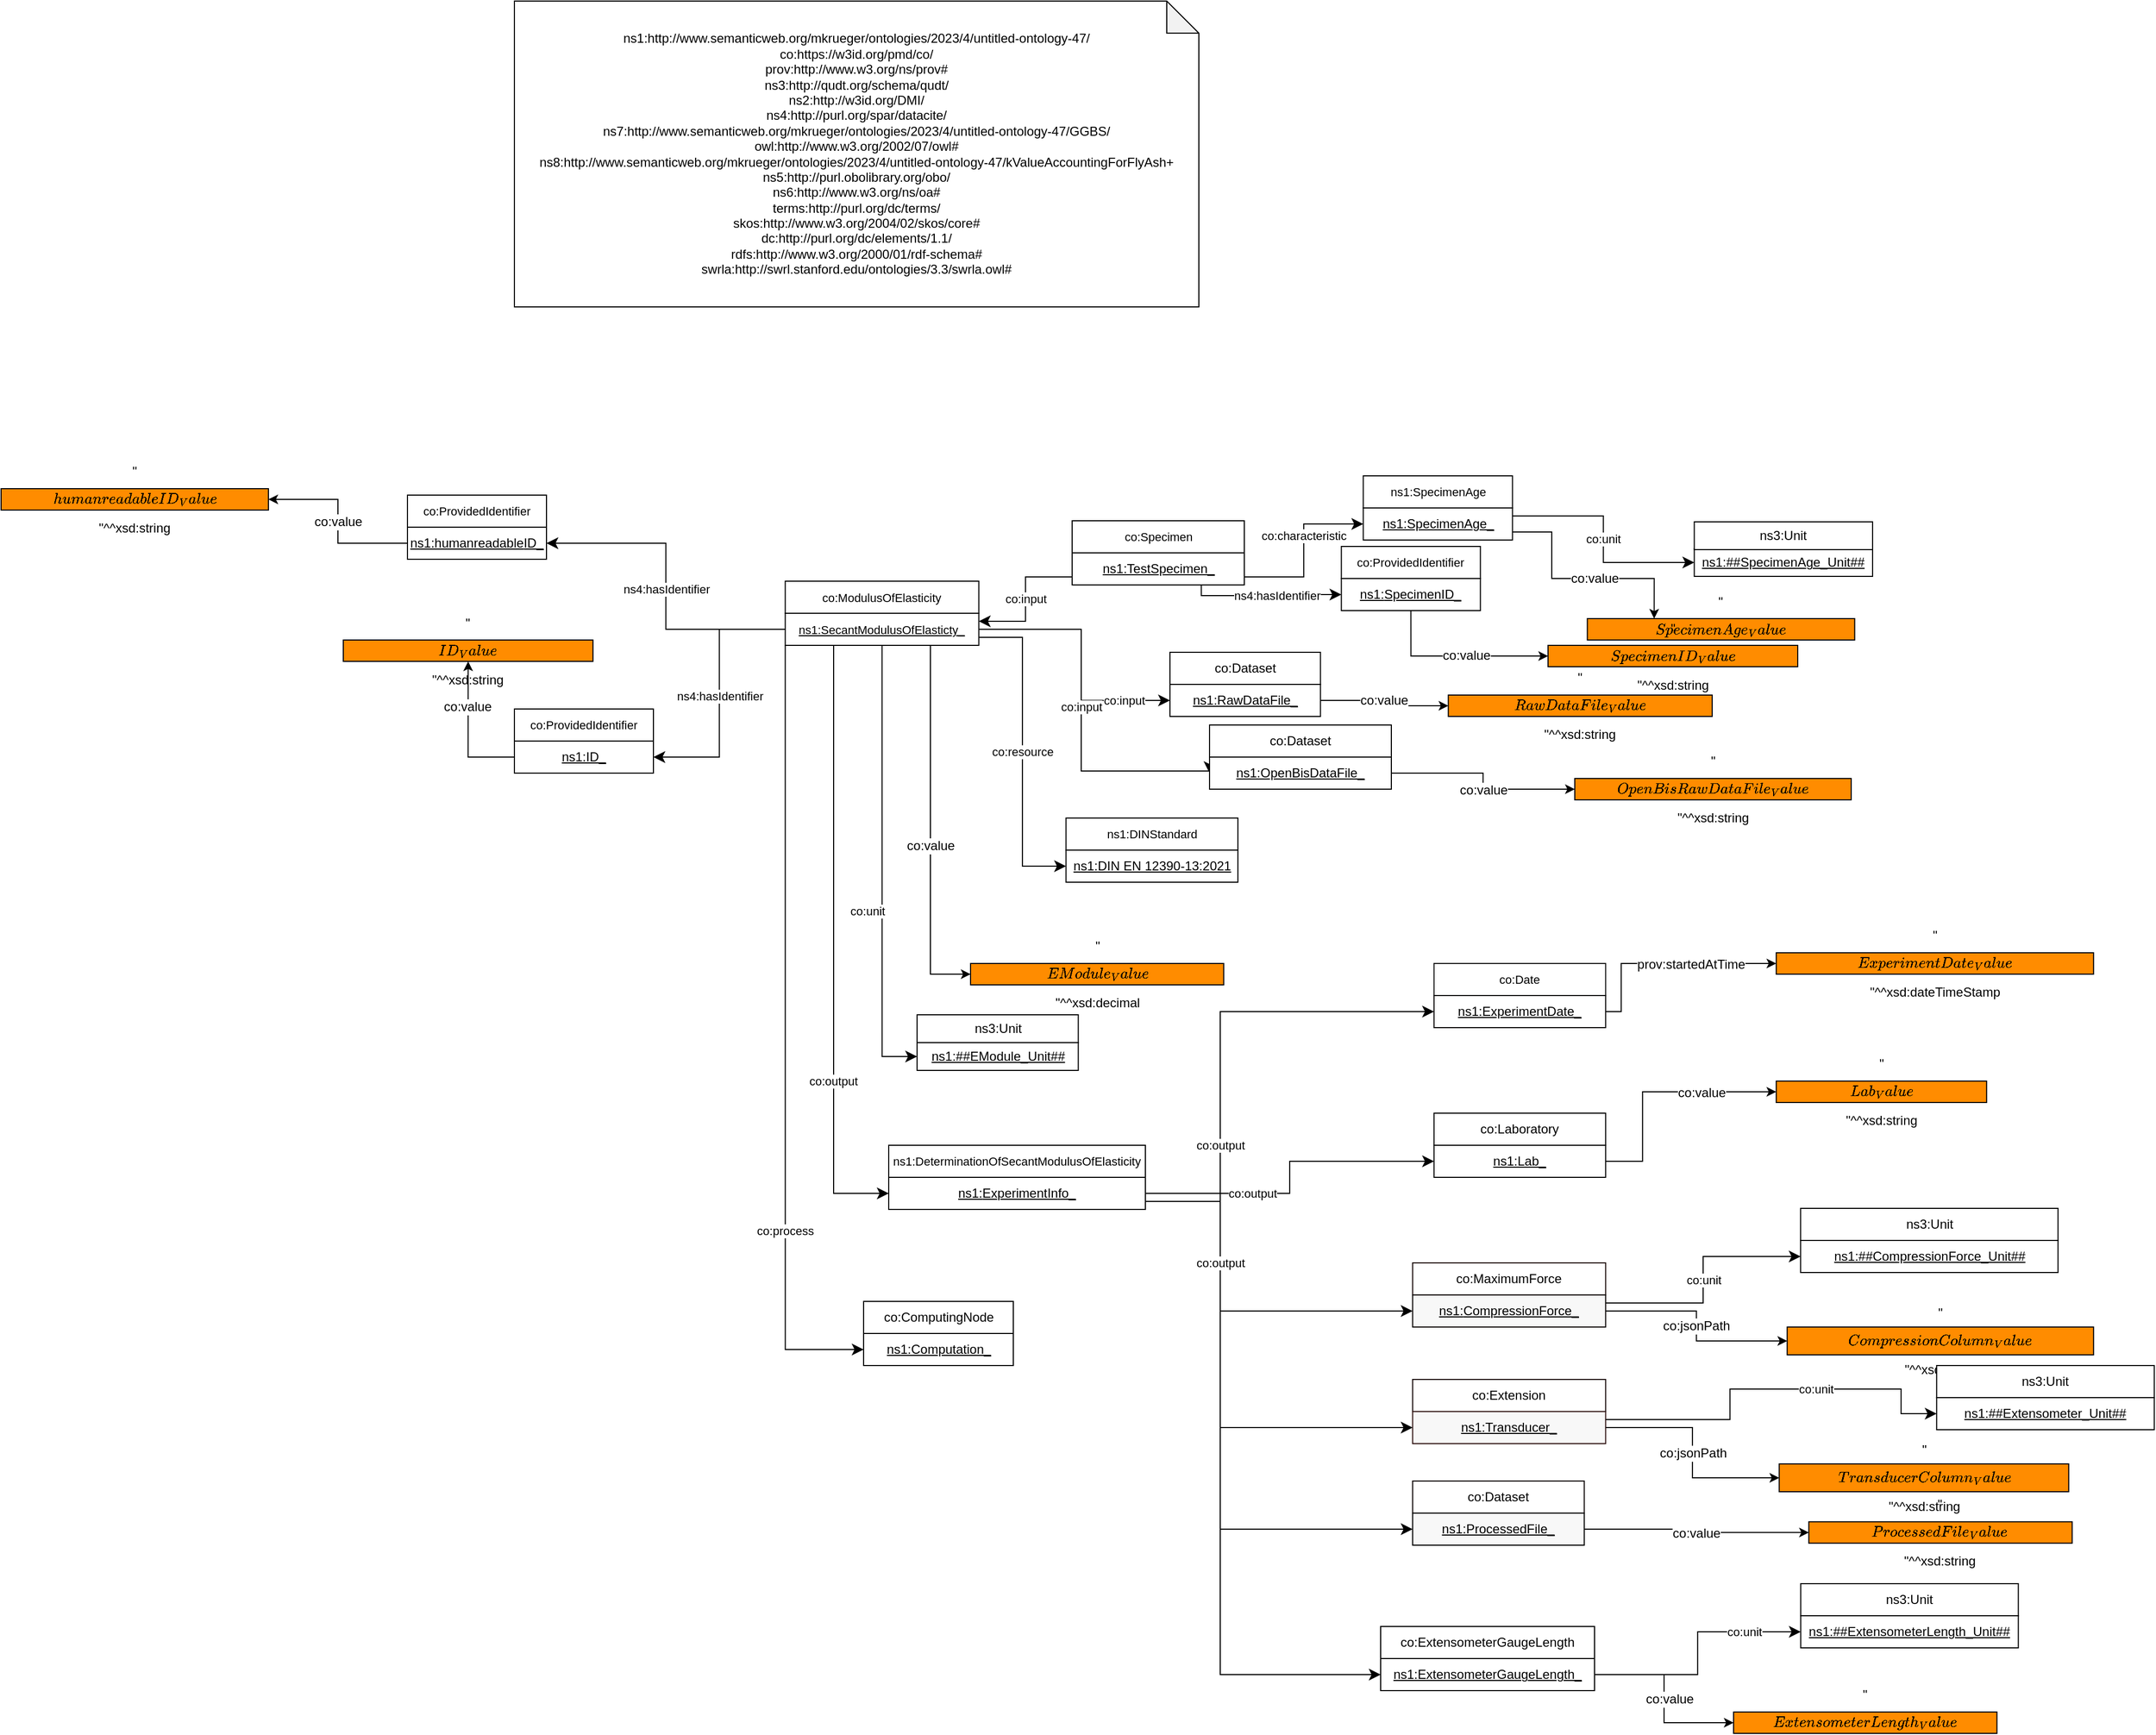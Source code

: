 <mxfile version="15.8.2" type="device"><diagram id="UXIPkQefFEDrWGH3IdC5" name="MiWoEx_neu"><mxGraphModel dx="4035" dy="2999" grid="1" gridSize="10" guides="1" tooltips="1" connect="1" arrows="1" fold="1" page="0" pageScale="1" pageWidth="827" pageHeight="1169" math="0" shadow="0"><root><mxCell id="97505-SNcamct329gDO7-0"/><mxCell id="97505-SNcamct329gDO7-1" parent="97505-SNcamct329gDO7-0"/><object label="co:ModulusOfElasticity" Type="Class" IRI="https://w3id.org/pmd/co/ModulusOfElasticity" id="4S3OoNcXCZUGaDcpZlmq-156"><mxCell style="rounded=0;whiteSpace=wrap;html=1;snapToPoint=1;points=[[0.1,0],[0.2,0],[0.3,0],[0.4,0],[0.5,0],[0.6,0],[0.7,0],[0.8,0],[0.9,0],[0,0.1],[0,0.3],[0,0.5],[0,0.7],[0,0.9],[0.1,1],[0.2,1],[0.3,1],[0.4,1],[0.5,1],[0.6,1],[0.7,1],[0.8,1],[0.9,1],[1,0.1],[1,0.3],[1,0.5],[1,0.7],[1,0.9]];fontSize=11;fillColor=#FFFFFF;" parent="97505-SNcamct329gDO7-1" vertex="1"><mxGeometry x="-1666.74" y="-1387.5" width="181" height="30" as="geometry"/></mxCell></object><object label="&lt;u&gt;ns1:SecantModulusOfElasticty_&lt;/u&gt;" Type="Individual" IRI="Null" id="4S3OoNcXCZUGaDcpZlmq-157"><mxCell style="rounded=0;whiteSpace=wrap;html=1;snapToPoint=1;fontSize=11;fillColor=#FFFFFF;" parent="97505-SNcamct329gDO7-1" vertex="1"><mxGeometry x="-1666.74" y="-1357.5" width="181" height="30" as="geometry"/></mxCell></object><object label="co:value" Type="DatatypeProperty" IRI="https://w3id.org/pmd/co/value" id="4S3OoNcXCZUGaDcpZlmq-159"><mxCell style="edgeStyle=orthogonalEdgeStyle;rounded=0;orthogonalLoop=1;jettySize=auto;html=1;exitX=0.75;exitY=1;exitDx=0;exitDy=0;fontSize=12;entryX=0;entryY=0.5;entryDx=0;entryDy=0;fillColor=#FFFFFF;" parent="97505-SNcamct329gDO7-1" source="4S3OoNcXCZUGaDcpZlmq-157" target="4S3OoNcXCZUGaDcpZlmq-160" edge="1"><mxGeometry as="geometry"><mxPoint x="-1643.74" y="-1401.5" as="sourcePoint"/><mxPoint x="-1386.74" y="-1277" as="targetPoint"/><mxPoint x="-19" y="34" as="offset"/></mxGeometry></mxCell></object><object label="&quot;$$EModule_Value$$&quot;^^xsd:decimal" Type="DataValue" IRI_DT="http://www.w3.org/2001/XMLSchema#decimal" id="4S3OoNcXCZUGaDcpZlmq-160"><mxCell style="rounded=0;whiteSpace=wrap;html=1;snapToPoint=1;shadow=0;glass=0;sketch=0;strokeColor=default;fontSize=12;fillColor=#FF8C00;" parent="97505-SNcamct329gDO7-1" vertex="1"><mxGeometry x="-1493.48" y="-1030" width="236.74" height="20" as="geometry"/></mxCell></object><object label="ns3:Unit" Type="Class" IRI="http://qudt.org/schema/qudt/Unit" id="dzM1LntGsSAcp5HvhDIG-0"><mxCell style="rounded=0;whiteSpace=wrap;html=1;fillColor=#FFFFFF;" parent="97505-SNcamct329gDO7-1" vertex="1"><mxGeometry x="-1543.48" y="-982" width="150.74" height="26" as="geometry"/></mxCell></object><object label="&lt;u&gt;ns1:##EModule_Unit##&lt;/u&gt;" Type="Individual" id="dzM1LntGsSAcp5HvhDIG-1"><mxCell style="rounded=0;whiteSpace=wrap;html=1;fillColor=#FFFFFF;" parent="97505-SNcamct329gDO7-1" vertex="1"><mxGeometry x="-1543.48" y="-956" width="150.74" height="26" as="geometry"/></mxCell></object><object label="co:unit" Type="ObjectProperty" IRI="https://w3id.org/pmd/co/unit" id="dzM1LntGsSAcp5HvhDIG-2"><mxCell style="endArrow=classic;html=1;exitX=0.5;exitY=1;exitDx=0;exitDy=0;endSize=8;arcSize=0;edgeStyle=orthogonalEdgeStyle;entryX=0;entryY=0.5;entryDx=0;entryDy=0;fillColor=#FFFFFF;" parent="97505-SNcamct329gDO7-1" source="4S3OoNcXCZUGaDcpZlmq-157" target="dzM1LntGsSAcp5HvhDIG-1" edge="1"><mxGeometry x="-2156.74" y="-578" width="90" height="26" as="geometry"><mxPoint x="-1286.74" y="-1381.76" as="sourcePoint"/><mxPoint x="-1386.74" y="-1220" as="targetPoint"/><mxPoint x="-30" y="56" as="offset"/></mxGeometry></mxCell></object><object label="co:Specimen" Type="Class" IRI="https://w3id.org/pmd/co/Specimen" id="x3j8CUo5KJD_qU_yZJNR-10"><mxCell style="rounded=0;whiteSpace=wrap;html=1;snapToPoint=1;points=[[0.1,0],[0.2,0],[0.3,0],[0.4,0],[0.5,0],[0.6,0],[0.7,0],[0.8,0],[0.9,0],[0,0.1],[0,0.3],[0,0.5],[0,0.7],[0,0.9],[0.1,1],[0.2,1],[0.3,1],[0.4,1],[0.5,1],[0.6,1],[0.7,1],[0.8,1],[0.9,1],[1,0.1],[1,0.3],[1,0.5],[1,0.7],[1,0.9]];fontSize=11;fillColor=#FFFFFF;" parent="97505-SNcamct329gDO7-1" vertex="1"><mxGeometry x="-1398.48" y="-1444" width="161" height="30" as="geometry"/></mxCell></object><object label="&lt;u&gt;&lt;font style=&quot;font-size: 12px&quot;&gt;ns1:TestSpecimen_&lt;/font&gt;&lt;/u&gt;" Type="Individual" IRI="Null" id="x3j8CUo5KJD_qU_yZJNR-11"><mxCell style="rounded=0;whiteSpace=wrap;html=1;snapToPoint=1;fontSize=11;" parent="97505-SNcamct329gDO7-1" vertex="1"><mxGeometry x="-1398.48" y="-1414" width="161" height="30" as="geometry"/></mxCell></object><object label="co:input" Type="ObjectProperty" IRI="https://w3id.org/pmd/co/input" id="x3j8CUo5KJD_qU_yZJNR-16"><mxCell style="endArrow=classic;html=1;endSize=8;arcSize=0;edgeStyle=orthogonalEdgeStyle;exitX=0;exitY=0.75;exitDx=0;exitDy=0;entryX=1;entryY=0.25;entryDx=0;entryDy=0;fillColor=#FFFFFF;" parent="97505-SNcamct329gDO7-1" source="x3j8CUo5KJD_qU_yZJNR-11" target="4S3OoNcXCZUGaDcpZlmq-157" edge="1"><mxGeometry x="-2156.74" y="-578" width="90" height="26" as="geometry"><mxPoint x="-1376.74" y="-1662.5" as="sourcePoint"/><mxPoint x="-1514.24" y="-1770" as="targetPoint"/></mxGeometry></mxCell></object><object label="co:input" Type="ObjectProperty" IRI="https://w3id.org/pmd/co/input" id="vrB592Z6oyx5TgJau1o1-14"><mxCell style="endArrow=classic;html=1;exitX=1;exitY=0.5;exitDx=0;exitDy=0;endSize=8;arcSize=0;edgeStyle=orthogonalEdgeStyle;entryX=0;entryY=0.5;entryDx=0;entryDy=0;fillColor=#FFFFFF;" parent="97505-SNcamct329gDO7-1" source="4S3OoNcXCZUGaDcpZlmq-157" target="XyUmp4HFHpR-SFsd-4tf-1" edge="1"><mxGeometry width="90" height="26" as="geometry"><mxPoint x="-1226.74" y="-1548" as="sourcePoint"/><mxPoint x="-1306.74" y="-1423" as="targetPoint"/><mxPoint x="46" y="33" as="offset"/><Array as="points"><mxPoint x="-1390" y="-1342"/><mxPoint x="-1390" y="-1276"/></Array></mxGeometry></mxCell></object><object label="ns1:DINStandard" Type="Class" IRI="http://www.semanticweb.org/mkrueger/ontologies/2023/4/untitled-ontology-47/DINStandard" id="X-x265AaEcsCabsh68sK-6"><mxCell style="rounded=0;whiteSpace=wrap;html=1;snapToPoint=1;points=[[0.1,0],[0.2,0],[0.3,0],[0.4,0],[0.5,0],[0.6,0],[0.7,0],[0.8,0],[0.9,0],[0,0.1],[0,0.3],[0,0.5],[0,0.7],[0,0.9],[0.1,1],[0.2,1],[0.3,1],[0.4,1],[0.5,1],[0.6,1],[0.7,1],[0.8,1],[0.9,1],[1,0.1],[1,0.3],[1,0.5],[1,0.7],[1,0.9]];fontSize=11;fillColor=#FFFFFF;" parent="97505-SNcamct329gDO7-1" vertex="1"><mxGeometry x="-1404.22" y="-1166" width="160.74" height="30" as="geometry"/></mxCell></object><object label="&lt;u style=&quot;font-size: 12px&quot;&gt;ns1:&lt;/u&gt;&lt;u&gt;&lt;font style=&quot;font-size: 12px&quot;&gt;DIN EN 12390-13:2021&lt;/font&gt;&lt;/u&gt;" Type="Individual" IRI="Null" id="X-x265AaEcsCabsh68sK-7"><mxCell style="rounded=0;whiteSpace=wrap;html=1;snapToPoint=1;fontSize=11;" parent="97505-SNcamct329gDO7-1" vertex="1"><mxGeometry x="-1404.22" y="-1136" width="160.74" height="30" as="geometry"/></mxCell></object><object label="co:characteristic" Type="ObjectProperty" IRI="https://w3id.org/pmd/co/characteristic" id="g4Tvwo3vD4Dua6rrecGH-8"><mxCell style="endArrow=classic;html=1;endSize=8;arcSize=0;edgeStyle=orthogonalEdgeStyle;exitX=1;exitY=0.75;exitDx=0;exitDy=0;entryX=0;entryY=0.5;entryDx=0;entryDy=0;strokeColor=#000000;fillColor=#FFFFFF;" parent="97505-SNcamct329gDO7-1" source="x3j8CUo5KJD_qU_yZJNR-11" target="DgxsGwHGDNo53M0R5Qbq-1" edge="1"><mxGeometry width="90" height="26" as="geometry"><mxPoint x="-1196.74" y="-1565" as="sourcePoint"/><mxPoint x="-1116.74" y="-1510.0" as="targetPoint"/><mxPoint y="-14" as="offset"/></mxGeometry></mxCell></object><object label="co:resource" Type="ObjectProperty" IRI="https://w3id.org/pmd/co/resource" id="g4Tvwo3vD4Dua6rrecGH-9"><mxCell style="endArrow=classic;html=1;exitX=1;exitY=0.75;exitDx=0;exitDy=0;endSize=8;arcSize=0;edgeStyle=orthogonalEdgeStyle;entryX=0;entryY=0.5;entryDx=0;entryDy=0;fillColor=#FFFFFF;" parent="97505-SNcamct329gDO7-1" source="4S3OoNcXCZUGaDcpZlmq-157" target="X-x265AaEcsCabsh68sK-7" edge="1"><mxGeometry x="-2156.74" y="-578" width="90" height="26" as="geometry"><mxPoint x="-1436.74" y="-1454" as="sourcePoint"/><mxPoint x="-1356.74" y="-1345" as="targetPoint"/></mxGeometry></mxCell></object><object label="ns1:SpecimenAge" Type="Class" IRI="http://www.semanticweb.org/mkrueger/ontologies/2023/4/untitled-ontology-47/SpecimenAge" id="DgxsGwHGDNo53M0R5Qbq-0"><mxCell style="rounded=0;whiteSpace=wrap;html=1;snapToPoint=1;points=[[0.1,0],[0.2,0],[0.3,0],[0.4,0],[0.5,0],[0.6,0],[0.7,0],[0.8,0],[0.9,0],[0,0.1],[0,0.3],[0,0.5],[0,0.7],[0,0.9],[0.1,1],[0.2,1],[0.3,1],[0.4,1],[0.5,1],[0.6,1],[0.7,1],[0.8,1],[0.9,1],[1,0.1],[1,0.3],[1,0.5],[1,0.7],[1,0.9]];fontSize=11;fillColor=#FFFFFF;" parent="97505-SNcamct329gDO7-1" vertex="1"><mxGeometry x="-1126.27" y="-1486" width="139.53" height="30" as="geometry"/></mxCell></object><object label="&lt;span style=&quot;font-size: 12px&quot;&gt;&lt;u&gt;ns1:SpecimenAge_&lt;/u&gt;&lt;/span&gt;" Type="Individual" IRI="Null" id="DgxsGwHGDNo53M0R5Qbq-1"><mxCell style="rounded=0;whiteSpace=wrap;html=1;snapToPoint=1;fontSize=11;" parent="97505-SNcamct329gDO7-1" vertex="1"><mxGeometry x="-1126.27" y="-1456" width="139.53" height="30" as="geometry"/></mxCell></object><object label="&quot;$$SpecimenAge_Value$$&quot;^^xsd:decimal" Type="DataValue" IRI_DT="http://www.w3.org/2001/XMLSchema#decimal" id="DgxsGwHGDNo53M0R5Qbq-2"><mxCell style="rounded=0;whiteSpace=wrap;html=1;snapToPoint=1;shadow=0;glass=0;sketch=0;strokeColor=default;fontSize=12;fillColor=#FF8C00;" parent="97505-SNcamct329gDO7-1" vertex="1"><mxGeometry x="-916.74" y="-1352.5" width="250" height="20" as="geometry"/></mxCell></object><object label="co:value" Type="DatatypeProperty" IRI="https://w3id.org/pmd/co/value" id="DgxsGwHGDNo53M0R5Qbq-3"><mxCell style="edgeStyle=orthogonalEdgeStyle;rounded=0;orthogonalLoop=1;jettySize=auto;html=1;exitX=1;exitY=0.75;exitDx=0;exitDy=0;fontSize=12;entryX=0.25;entryY=0;entryDx=0;entryDy=0;fillColor=#FFFFFF;" parent="97505-SNcamct329gDO7-1" source="DgxsGwHGDNo53M0R5Qbq-1" target="DgxsGwHGDNo53M0R5Qbq-2" edge="1"><mxGeometry as="geometry"><mxPoint x="-1706.27" y="-1125" as="sourcePoint"/><mxPoint x="-2774.25" y="1527.24" as="targetPoint"/><Array as="points"><mxPoint x="-950" y="-1433"/><mxPoint x="-950" y="-1390"/><mxPoint x="-854" y="-1390"/></Array><mxPoint x="10" y="3" as="offset"/></mxGeometry></mxCell></object><object label="&lt;u&gt;ns1:##SpecimenAge_Unit##&lt;/u&gt;" Type="Individual" id="DgxsGwHGDNo53M0R5Qbq-4"><mxCell style="rounded=0;whiteSpace=wrap;html=1;fillColor=#FFFFFF;" parent="97505-SNcamct329gDO7-1" vertex="1"><mxGeometry x="-816.74" y="-1418" width="166.74" height="26" as="geometry"/></mxCell></object><object label="ns3:Unit" Type="Class" IRI="http://qudt.org/schema/qudt/Unit" id="DgxsGwHGDNo53M0R5Qbq-5"><mxCell style="rounded=0;whiteSpace=wrap;html=1;fillColor=#FFFFFF;" parent="97505-SNcamct329gDO7-1" vertex="1"><mxGeometry x="-816.74" y="-1443" width="166.74" height="26" as="geometry"/></mxCell></object><object label="co:unit" Type="ObjectProperty" IRI="https://w3id.org/pmd/co/unit" id="DgxsGwHGDNo53M0R5Qbq-6"><mxCell style="endArrow=classic;html=1;endSize=8;arcSize=0;edgeStyle=orthogonalEdgeStyle;entryX=0;entryY=0.5;entryDx=0;entryDy=0;exitX=1;exitY=0.25;exitDx=0;exitDy=0;fillColor=#FFFFFF;" parent="97505-SNcamct329gDO7-1" source="DgxsGwHGDNo53M0R5Qbq-1" target="DgxsGwHGDNo53M0R5Qbq-4" edge="1"><mxGeometry x="-2156.74" y="-578" width="90" height="26" as="geometry"><mxPoint x="-1676.27" y="-1038.5" as="sourcePoint"/><mxPoint x="-1566.27" y="-1058" as="targetPoint"/></mxGeometry></mxCell></object><object label="co:Dataset" Type="Class" IRI="https://w3id.org/pmd/co/Dataset" id="XyUmp4HFHpR-SFsd-4tf-0"><mxCell style="rounded=0;whiteSpace=wrap;html=1;snapToPoint=1;points=[[0.1,0],[0.2,0],[0.3,0],[0.4,0],[0.5,0],[0.6,0],[0.7,0],[0.8,0],[0.9,0],[0,0.1],[0,0.3],[0,0.5],[0,0.7],[0,0.9],[0.1,1],[0.2,1],[0.3,1],[0.4,1],[0.5,1],[0.6,1],[0.7,1],[0.8,1],[0.9,1],[1,0.1],[1,0.3],[1,0.5],[1,0.7],[1,0.9]];fillColor=#FFFFFF;" parent="97505-SNcamct329gDO7-1" vertex="1"><mxGeometry x="-1307.01" y="-1321" width="140.74" height="30" as="geometry"/></mxCell></object><object label="&lt;u&gt;ns1:RawDataFile_&lt;/u&gt;" Type="Individual" IRI="Null" id="XyUmp4HFHpR-SFsd-4tf-1"><mxCell style="rounded=0;whiteSpace=wrap;html=1;snapToPoint=1;" parent="97505-SNcamct329gDO7-1" vertex="1"><mxGeometry x="-1307.01" y="-1291" width="140.74" height="30" as="geometry"/></mxCell></object><object label="co:output" Type="ObjectProperty" IRI="https://w3id.org/pmd/co/output" id="XyUmp4HFHpR-SFsd-4tf-5"><mxCell style="endArrow=classic;html=1;exitX=0.25;exitY=1;exitDx=0;exitDy=0;endSize=8;arcSize=0;edgeStyle=orthogonalEdgeStyle;entryX=0;entryY=0.5;entryDx=0;entryDy=0;fillColor=#FFFFFF;" parent="97505-SNcamct329gDO7-1" source="4S3OoNcXCZUGaDcpZlmq-157" target="HQw4geavo5Zy8eXRPRxA-51" edge="1"><mxGeometry width="90" height="26" as="geometry"><mxPoint x="-1466.74" y="-1444" as="sourcePoint"/><mxPoint x="-1396.74" y="-1138" as="targetPoint"/><mxPoint x="-26" y="151" as="offset"/></mxGeometry></mxCell></object><object label="co:output" Type="ObjectProperty" IRI="https://w3id.org/pmd/co/output" id="HQw4geavo5Zy8eXRPRxA-0"><mxCell style="endArrow=classic;html=1;endSize=8;arcSize=0;edgeStyle=orthogonalEdgeStyle;entryX=0;entryY=0.5;entryDx=0;entryDy=0;exitX=1;exitY=0.5;exitDx=0;exitDy=0;fillColor=#FFFFFF;" parent="97505-SNcamct329gDO7-1" source="HQw4geavo5Zy8eXRPRxA-51" target="HQw4geavo5Zy8eXRPRxA-8" edge="1"><mxGeometry width="90" height="26" as="geometry"><mxPoint x="-1268.48" y="-787" as="sourcePoint"/><mxPoint x="-1188.48" y="-1047" as="targetPoint"/><mxPoint x="-65" y="40" as="offset"/><Array as="points"><mxPoint x="-1260" y="-815"/><mxPoint x="-1260" y="-985"/></Array></mxGeometry></mxCell></object><object label="co:output" Type="ObjectProperty" IRI="https://w3id.org/pmd/co/output" id="HQw4geavo5Zy8eXRPRxA-2"><mxCell style="endArrow=classic;html=1;endSize=8;arcSize=0;edgeStyle=orthogonalEdgeStyle;exitX=1;exitY=0.5;exitDx=0;exitDy=0;entryX=0;entryY=0.5;entryDx=0;entryDy=0;fillColor=#FFFFFF;" parent="97505-SNcamct329gDO7-1" source="HQw4geavo5Zy8eXRPRxA-51" target="HQw4geavo5Zy8eXRPRxA-19" edge="1"><mxGeometry width="90" height="26" as="geometry"><mxPoint x="-1268.48" y="-787" as="sourcePoint"/><mxPoint x="-1188.48" y="-907" as="targetPoint"/><mxPoint x="-35" y="15" as="offset"/></mxGeometry></mxCell></object><object label="co:output" Type="ObjectProperty" IRI="https://w3id.org/pmd/co/output" id="HQw4geavo5Zy8eXRPRxA-4"><mxCell style="endArrow=classic;html=1;endSize=8;arcSize=0;edgeStyle=orthogonalEdgeStyle;exitX=1;exitY=0.5;exitDx=0;exitDy=0;entryX=0;entryY=0.5;entryDx=0;entryDy=0;fillColor=#FFFFFF;" parent="97505-SNcamct329gDO7-1" source="HQw4geavo5Zy8eXRPRxA-51" target="HQw4geavo5Zy8eXRPRxA-30" edge="1"><mxGeometry width="90" height="26" as="geometry"><mxPoint x="-1268.48" y="-787" as="sourcePoint"/><mxPoint x="-1188.48" y="-767" as="targetPoint"/><mxPoint x="-55" y="10" as="offset"/><Array as="points"><mxPoint x="-1260" y="-815"/><mxPoint x="-1260" y="-705"/></Array></mxGeometry></mxCell></object><object label="co:output" Type="ObjectProperty" IRI="https://w3id.org/pmd/co/output" id="HQw4geavo5Zy8eXRPRxA-6"><mxCell style="endArrow=classic;html=1;endSize=8;arcSize=0;edgeStyle=orthogonalEdgeStyle;exitX=1;exitY=0.5;exitDx=0;exitDy=0;entryX=0;entryY=0.5;entryDx=0;entryDy=0;fillColor=#FFFFFF;" parent="97505-SNcamct329gDO7-1" source="HQw4geavo5Zy8eXRPRxA-51" target="HQw4geavo5Zy8eXRPRxA-44" edge="1"><mxGeometry width="90" height="26" as="geometry"><mxPoint x="-1268.48" y="-787" as="sourcePoint"/><mxPoint x="-1188.48" y="-627" as="targetPoint"/><mxPoint x="-55" y="-92" as="offset"/><Array as="points"><mxPoint x="-1260" y="-815"/><mxPoint x="-1260" y="-501"/></Array></mxGeometry></mxCell></object><object label="co:Date" Type="Class" IRI="https://w3id.org/pmd/co/Date" id="HQw4geavo5Zy8eXRPRxA-7"><mxCell style="rounded=0;whiteSpace=wrap;html=1;snapToPoint=1;points=[[0.1,0],[0.2,0],[0.3,0],[0.4,0],[0.5,0],[0.6,0],[0.7,0],[0.8,0],[0.9,0],[0,0.1],[0,0.3],[0,0.5],[0,0.7],[0,0.9],[0.1,1],[0.2,1],[0.3,1],[0.4,1],[0.5,1],[0.6,1],[0.7,1],[0.8,1],[0.9,1],[1,0.1],[1,0.3],[1,0.5],[1,0.7],[1,0.9]];fontSize=11;strokeColor=#121212;fillColor=#FFFFFF;" parent="97505-SNcamct329gDO7-1" vertex="1"><mxGeometry x="-1060.11" y="-1030" width="160.47" height="30" as="geometry"/></mxCell></object><object label="&lt;u&gt;&lt;font style=&quot;font-size: 12px&quot;&gt;ns1:&lt;/font&gt;&lt;/u&gt;&lt;span style=&quot;font-size: 12px&quot;&gt;&lt;u&gt;ExperimentDate_&lt;/u&gt;&lt;/span&gt;" Type="Individual" IRI="Null" id="HQw4geavo5Zy8eXRPRxA-8"><mxCell style="rounded=0;whiteSpace=wrap;html=1;snapToPoint=1;fontSize=11;fillColor=#FFFFFF;strokeColor=#050202;" parent="97505-SNcamct329gDO7-1" vertex="1"><mxGeometry x="-1060.11" y="-1000" width="160.47" height="30" as="geometry"/></mxCell></object><object label="&quot;$$ExperimentDate_Value$$&quot;^^xsd:dateTimeStamp" Type="DataValue" IRI_DT="http://www.w3.org/2001/XMLSchema#dateTimeStamp" id="HQw4geavo5Zy8eXRPRxA-9"><mxCell style="rounded=0;whiteSpace=wrap;html=1;snapToPoint=1;shadow=0;glass=0;sketch=0;strokeColor=default;fontSize=12;fillColor=#FF8C00;" parent="97505-SNcamct329gDO7-1" vertex="1"><mxGeometry x="-740.11" y="-1040" width="296.74" height="20" as="geometry"/></mxCell></object><object label="prov:startedAtTime" Type="DatatypeProperty" IRI="http://www.w3.org/ns/prov#startedAtTime" id="HQw4geavo5Zy8eXRPRxA-10"><mxCell style="edgeStyle=orthogonalEdgeStyle;rounded=0;orthogonalLoop=1;jettySize=auto;html=1;fontSize=12;entryX=0;entryY=0.5;entryDx=0;entryDy=0;exitX=1;exitY=0.5;exitDx=0;exitDy=0;fillColor=#FFFFFF;" parent="97505-SNcamct329gDO7-1" source="HQw4geavo5Zy8eXRPRxA-8" target="HQw4geavo5Zy8eXRPRxA-9" edge="1"><mxGeometry x="-3415.11" y="-360" as="geometry"><mxPoint x="-2205.11" y="-157.5" as="sourcePoint"/><mxPoint x="-2105.11" y="-158" as="targetPoint"/><Array as="points"><mxPoint x="-885.11" y="-985"/><mxPoint x="-885.11" y="-1030"/></Array><mxPoint y="-22" as="offset"/></mxGeometry></mxCell></object><object label="co:Laboratory" Type="Class" IRI="https://w3id.org/pmd/co/Laboratory" id="HQw4geavo5Zy8eXRPRxA-18"><mxCell style="rounded=0;whiteSpace=wrap;html=1;snapToPoint=1;points=[[0.1,0],[0.2,0],[0.3,0],[0.4,0],[0.5,0],[0.6,0],[0.7,0],[0.8,0],[0.9,0],[0,0.1],[0,0.3],[0,0.5],[0,0.7],[0,0.9],[0.1,1],[0.2,1],[0.3,1],[0.4,1],[0.5,1],[0.6,1],[0.7,1],[0.8,1],[0.9,1],[1,0.1],[1,0.3],[1,0.5],[1,0.7],[1,0.9]];fillColor=#FFFFFF;" parent="97505-SNcamct329gDO7-1" vertex="1"><mxGeometry x="-1060.11" y="-890" width="160.47" height="30" as="geometry"/></mxCell></object><object label="&lt;u style=&quot;font-size: 11px&quot;&gt;&lt;font style=&quot;font-size: 12px&quot;&gt;ns1:&lt;/font&gt;&lt;/u&gt;&lt;u&gt;Lab_&lt;/u&gt;" Type="Individual" IRI="Null" id="HQw4geavo5Zy8eXRPRxA-19"><mxCell style="rounded=0;whiteSpace=wrap;html=1;snapToPoint=1;fillColor=#FFFFFF;" parent="97505-SNcamct329gDO7-1" vertex="1"><mxGeometry x="-1060.11" y="-860" width="160.47" height="30" as="geometry"/></mxCell></object><object label="co:value" Type="DatatypeProperty" IRI="https://w3id.org/pmd/co/value" id="HQw4geavo5Zy8eXRPRxA-20"><mxCell style="edgeStyle=orthogonalEdgeStyle;rounded=0;orthogonalLoop=1;jettySize=auto;html=1;fontSize=12;entryX=0;entryY=0.5;entryDx=0;entryDy=0;exitX=1;exitY=0.5;exitDx=0;exitDy=0;fillColor=#FFFFFF;" parent="97505-SNcamct329gDO7-1" source="HQw4geavo5Zy8eXRPRxA-19" target="HQw4geavo5Zy8eXRPRxA-21" edge="1"><mxGeometry x="-3415.11" y="-360" as="geometry"><mxPoint x="-2225.11" y="-125" as="sourcePoint"/><mxPoint x="-4874.58" y="8489.26" as="targetPoint"/><Array as="points"><mxPoint x="-865.11" y="-845"/><mxPoint x="-865.11" y="-910"/></Array><mxPoint x="10" y="-32" as="offset"/></mxGeometry></mxCell></object><object label="&quot;$$Lab_Value$$&quot;^^xsd:string" Type="DataValue" IRI_DT="http://www.w3.org/2001/XMLSchema#string" id="HQw4geavo5Zy8eXRPRxA-21"><mxCell style="rounded=0;whiteSpace=wrap;html=1;snapToPoint=1;shadow=0;glass=0;sketch=0;strokeColor=default;fontSize=12;fillColor=#FF8C00;" parent="97505-SNcamct329gDO7-1" vertex="1"><mxGeometry x="-740.11" y="-920" width="196.74" height="20" as="geometry"/></mxCell></object><object label="co:MaximumForce" Type="Class" IRI="https://w3id.org/pmd/co/MaximumForce" id="HQw4geavo5Zy8eXRPRxA-29"><mxCell style="rounded=0;whiteSpace=wrap;html=1;snapToPoint=1;points=[[0.1,0],[0.2,0],[0.3,0],[0.4,0],[0.5,0],[0.6,0],[0.7,0],[0.8,0],[0.9,0],[0,0.1],[0,0.3],[0,0.5],[0,0.7],[0,0.9],[0.1,1],[0.2,1],[0.3,1],[0.4,1],[0.5,1],[0.6,1],[0.7,1],[0.8,1],[0.9,1],[1,0.1],[1,0.3],[1,0.5],[1,0.7],[1,0.9]];strokeColor=#1C0D0C;fillColor=#FFFFFF;" parent="97505-SNcamct329gDO7-1" vertex="1"><mxGeometry x="-1080.11" y="-750" width="180.47" height="30" as="geometry"/></mxCell></object><object label="&lt;u style=&quot;font-size: 11px&quot;&gt;&lt;font style=&quot;font-size: 12px&quot;&gt;ns1:&lt;/font&gt;&lt;/u&gt;&lt;u&gt;CompressionForce_&lt;/u&gt;" Type="Individual" IRI="Null" id="HQw4geavo5Zy8eXRPRxA-30"><mxCell style="rounded=0;whiteSpace=wrap;html=1;snapToPoint=1;fillColor=#F8F8F8;strokeColor=#0A0504;" parent="97505-SNcamct329gDO7-1" vertex="1"><mxGeometry x="-1080.11" y="-720" width="180.47" height="30" as="geometry"/></mxCell></object><object label="co:Dataset" Type="Class" IRI="https://w3id.org/pmd/co/Dataset" id="HQw4geavo5Zy8eXRPRxA-43"><mxCell style="rounded=0;whiteSpace=wrap;html=1;snapToPoint=1;points=[[0.1,0],[0.2,0],[0.3,0],[0.4,0],[0.5,0],[0.6,0],[0.7,0],[0.8,0],[0.9,0],[0,0.1],[0,0.3],[0,0.5],[0,0.7],[0,0.9],[0.1,1],[0.2,1],[0.3,1],[0.4,1],[0.5,1],[0.6,1],[0.7,1],[0.8,1],[0.9,1],[1,0.1],[1,0.3],[1,0.5],[1,0.7],[1,0.9]];strokeColor=#0F0707;fillColor=#FFFFFF;" parent="97505-SNcamct329gDO7-1" vertex="1"><mxGeometry x="-1080.11" y="-546" width="160.47" height="30" as="geometry"/></mxCell></object><object label="&lt;u style=&quot;font-size: 11px&quot;&gt;&lt;font style=&quot;font-size: 12px&quot;&gt;ns1:ProcessedFile&lt;/font&gt;&lt;/u&gt;&lt;u&gt;_&lt;/u&gt;" Type="Individual" IRI="Null" id="HQw4geavo5Zy8eXRPRxA-44"><mxCell style="rounded=0;whiteSpace=wrap;html=1;snapToPoint=1;fillColor=#F8F8F8;strokeColor=#000000;" parent="97505-SNcamct329gDO7-1" vertex="1"><mxGeometry x="-1080.11" y="-516" width="160.47" height="30" as="geometry"/></mxCell></object><object label="ns1:DeterminationOfSecantModulusOfElasticity" Type="Class" IRI="http://www.semanticweb.org/mkrueger/ontologies/2023/4/untitled-ontology-47/DeterminationOfSecantModulusOfElasticity" id="HQw4geavo5Zy8eXRPRxA-50"><mxCell style="rounded=0;whiteSpace=wrap;html=1;snapToPoint=1;points=[[0.1,0],[0.2,0],[0.3,0],[0.4,0],[0.5,0],[0.6,0],[0.7,0],[0.8,0],[0.9,0],[0,0.1],[0,0.3],[0,0.5],[0,0.7],[0,0.9],[0.1,1],[0.2,1],[0.3,1],[0.4,1],[0.5,1],[0.6,1],[0.7,1],[0.8,1],[0.9,1],[1,0.1],[1,0.3],[1,0.5],[1,0.7],[1,0.9]];fontSize=11;fillColor=#FFFFFF;" parent="97505-SNcamct329gDO7-1" vertex="1"><mxGeometry x="-1570" y="-860" width="240" height="30" as="geometry"/></mxCell></object><object label="&lt;u style=&quot;font-size: 12px&quot;&gt;ns1:&lt;/u&gt;&lt;u&gt;&lt;font style=&quot;font-size: 12px&quot;&gt;ExperimentInfo_&lt;/font&gt;&lt;/u&gt;" Type="Individual" IRI="Null" id="HQw4geavo5Zy8eXRPRxA-51"><mxCell style="rounded=0;whiteSpace=wrap;html=1;snapToPoint=1;fontSize=11;" parent="97505-SNcamct329gDO7-1" vertex="1"><mxGeometry x="-1570" y="-830" width="240" height="30" as="geometry"/></mxCell></object><object label="co:ProvidedIdentifier" Type="Class" IRI="https://w3id.org/pmd/co/ProvidedIdentifier" id="YiSI-3_hxDZqlvMmnj0z-49"><mxCell style="rounded=0;whiteSpace=wrap;html=1;snapToPoint=1;points=[[0.1,0],[0.2,0],[0.3,0],[0.4,0],[0.5,0],[0.6,0],[0.7,0],[0.8,0],[0.9,0],[0,0.1],[0,0.3],[0,0.5],[0,0.7],[0,0.9],[0.1,1],[0.2,1],[0.3,1],[0.4,1],[0.5,1],[0.6,1],[0.7,1],[0.8,1],[0.9,1],[1,0.1],[1,0.3],[1,0.5],[1,0.7],[1,0.9]];fontSize=11;fillColor=#FFFFFF;" parent="97505-SNcamct329gDO7-1" vertex="1"><mxGeometry x="-1146.74" y="-1420" width="130" height="30" as="geometry"/></mxCell></object><object label="&lt;u style=&quot;font-size: 12px&quot;&gt;ns1:&lt;/u&gt;&lt;u&gt;&lt;font style=&quot;font-size: 12px&quot;&gt;SpecimenID_&lt;/font&gt;&lt;/u&gt;" Type="Individual" IRI="Null" id="YiSI-3_hxDZqlvMmnj0z-50"><mxCell style="rounded=0;whiteSpace=wrap;html=1;snapToPoint=1;fontSize=11;" parent="97505-SNcamct329gDO7-1" vertex="1"><mxGeometry x="-1146.74" y="-1390" width="130" height="30" as="geometry"/></mxCell></object><object label="ns4:hasIdentifier" Type="ObjectProperty" IRI="http://purl.org/spar/datacite/hasIdentifier" id="YiSI-3_hxDZqlvMmnj0z-51"><mxCell style="endArrow=classic;html=1;endSize=8;arcSize=0;edgeStyle=orthogonalEdgeStyle;entryX=0;entryY=0.5;entryDx=0;entryDy=0;exitX=0.75;exitY=1;exitDx=0;exitDy=0;fillColor=#FFFFFF;" parent="97505-SNcamct329gDO7-1" source="x3j8CUo5KJD_qU_yZJNR-11" target="YiSI-3_hxDZqlvMmnj0z-50" edge="1"><mxGeometry x="-2156.74" y="-578" width="90" height="26" as="geometry"><mxPoint x="-1176.74" y="-1505" as="sourcePoint"/><mxPoint x="-2404.74" y="1921" as="targetPoint"/><mxPoint x="5" y="5" as="offset"/></mxGeometry></mxCell></object><object label="&quot;$$SpecimenID_Value$$&quot;^^xsd:string" Type="DataValue" IRI_DT="http://www.w3.org/2001/XMLSchema#string" id="YiSI-3_hxDZqlvMmnj0z-52"><mxCell style="rounded=0;whiteSpace=wrap;html=1;snapToPoint=1;shadow=0;glass=0;sketch=0;strokeColor=default;fontSize=12;fillColor=#FF8C00;" parent="97505-SNcamct329gDO7-1" vertex="1"><mxGeometry x="-953.48" y="-1327.5" width="233.48" height="20" as="geometry"/></mxCell></object><object label="co:value" Type="DatatypeProperty" IRI="https://w3id.org/pmd/co/value" id="YiSI-3_hxDZqlvMmnj0z-53"><mxCell style="edgeStyle=orthogonalEdgeStyle;rounded=0;orthogonalLoop=1;jettySize=auto;html=1;fontSize=12;entryX=0;entryY=0.5;entryDx=0;entryDy=0;exitX=0.5;exitY=1;exitDx=0;exitDy=0;fillColor=#FFFFFF;" parent="97505-SNcamct329gDO7-1" source="YiSI-3_hxDZqlvMmnj0z-50" target="YiSI-3_hxDZqlvMmnj0z-52" edge="1"><mxGeometry as="geometry"><mxPoint x="-973.77" y="-1422.75" as="sourcePoint"/><mxPoint x="-1376.27" y="-78.75" as="targetPoint"/><mxPoint x="-12" y="21" as="offset"/></mxGeometry></mxCell></object><object label="co:ComputingNode" Type="Class" IRI="https://w3id.org/pmd/co/ComputingNode" id="8_94zTM0Tr0i7Qoun-mM-0"><mxCell style="rounded=0;whiteSpace=wrap;html=1;snapToPoint=1;points=[[0.1,0],[0.2,0],[0.3,0],[0.4,0],[0.5,0],[0.6,0],[0.7,0],[0.8,0],[0.9,0],[0,0.1],[0,0.3],[0,0.5],[0,0.7],[0,0.9],[0.1,1],[0.2,1],[0.3,1],[0.4,1],[0.5,1],[0.6,1],[0.7,1],[0.8,1],[0.9,1],[1,0.1],[1,0.3],[1,0.5],[1,0.7],[1,0.9]];fillColor=#FFFFFF;" parent="97505-SNcamct329gDO7-1" vertex="1"><mxGeometry x="-1593.48" y="-714" width="140" height="30" as="geometry"/></mxCell></object><object label="&lt;u&gt;ns1:Computation_&lt;/u&gt;" Type="Individual" IRI="Null" id="8_94zTM0Tr0i7Qoun-mM-1"><mxCell style="rounded=0;whiteSpace=wrap;html=1;snapToPoint=1;" parent="97505-SNcamct329gDO7-1" vertex="1"><mxGeometry x="-1593.48" y="-684" width="140" height="30" as="geometry"/></mxCell></object><object label="co:process" Type="ObjectProperty" IRI="https://w3id.org/pmd/co/process" id="37UOdtx9yiyN65UCFOAC-0"><mxCell style="endArrow=classic;html=1;exitX=0;exitY=1;exitDx=0;exitDy=0;entryX=0;entryY=0.5;entryDx=0;entryDy=0;endSize=8;arcSize=0;edgeStyle=orthogonalEdgeStyle;fillColor=#FFFFFF;" parent="97505-SNcamct329gDO7-1" source="4S3OoNcXCZUGaDcpZlmq-157" target="8_94zTM0Tr0i7Qoun-mM-1" edge="1"><mxGeometry width="90" height="26" as="geometry"><mxPoint x="-1696.737" y="-1054" as="sourcePoint"/><mxPoint x="-1516.737" y="-1054" as="targetPoint"/><mxPoint x="-37" y="218" as="offset"/></mxGeometry></mxCell></object><object label="&quot;$$RawDataFile_Value$$&quot;^^xsd:string" Type="DataValue" IRI_DT="http://www.w3.org/2001/XMLSchema#string" id="KAcNWF4rV9uF_w8Jalqu-1"><mxCell style="rounded=0;whiteSpace=wrap;html=1;snapToPoint=1;shadow=0;glass=0;sketch=0;strokeColor=default;fontSize=12;fillColor=#FF8C00;" parent="97505-SNcamct329gDO7-1" vertex="1"><mxGeometry x="-1046.74" y="-1281" width="246.74" height="20" as="geometry"/></mxCell></object><object label="co:value" Type="DatatypeProperty" IRI="https://w3id.org/pmd/co/value" id="KAcNWF4rV9uF_w8Jalqu-3"><mxCell style="edgeStyle=orthogonalEdgeStyle;rounded=0;orthogonalLoop=1;jettySize=auto;html=1;fontSize=12;entryX=0;entryY=0.5;entryDx=0;entryDy=0;exitX=1;exitY=0.5;exitDx=0;exitDy=0;fillColor=#FFFFFF;" parent="97505-SNcamct329gDO7-1" source="XyUmp4HFHpR-SFsd-4tf-1" target="KAcNWF4rV9uF_w8Jalqu-1" edge="1"><mxGeometry x="-2156.74" y="-578" as="geometry"><mxPoint x="-1632.36" y="-1534" as="sourcePoint"/><mxPoint x="-1566.74" y="-1510.0" as="targetPoint"/><mxPoint y="-3" as="offset"/></mxGeometry></mxCell></object><object label="co:jsonPath" Type="DatatypeProperty" IRI="https://w3id.org/pmd/co/jsonPath" id="aYYLl54DfMxTORCYldgl-8"><mxCell style="edgeStyle=orthogonalEdgeStyle;rounded=0;orthogonalLoop=1;jettySize=auto;html=1;exitX=1;exitY=0.5;exitDx=0;exitDy=0;fontSize=12;entryX=0;entryY=0.5;entryDx=0;entryDy=0;fillColor=#FFFFFF;" parent="97505-SNcamct329gDO7-1" source="HQw4geavo5Zy8eXRPRxA-30" target="aYYLl54DfMxTORCYldgl-10" edge="1"><mxGeometry x="-573.373" y="-699.836" as="geometry"><mxPoint x="-573.373" y="-699.836" as="sourcePoint"/><mxPoint x="-773.37" y="-677.0" as="targetPoint"/></mxGeometry></mxCell></object><object label="&quot;$$CompressionColumn_Value$$&quot;^^xsd:string" Type="DataValue" IRI_DT="http://www.w3.org/2001/XMLSchema#string" id="aYYLl54DfMxTORCYldgl-10"><mxCell style="rounded=0;whiteSpace=wrap;html=1;fillColor=#FF8C00;" parent="97505-SNcamct329gDO7-1" vertex="1"><mxGeometry x="-729.87" y="-690" width="286.5" height="26" as="geometry"/></mxCell></object><object label="ns3:Unit" Type="Class" IRI="http://qudt.org/schema/qudt/Unit" id="C13YInYxtoaISSIzinkt-2"><mxCell style="rounded=0;whiteSpace=wrap;html=1;snapToPoint=1;points=[[0.1,0],[0.2,0],[0.3,0],[0.4,0],[0.5,0],[0.6,0],[0.7,0],[0.8,0],[0.9,0],[0,0.1],[0,0.3],[0,0.5],[0,0.7],[0,0.9],[0.1,1],[0.2,1],[0.3,1],[0.4,1],[0.5,1],[0.6,1],[0.7,1],[0.8,1],[0.9,1],[1,0.1],[1,0.3],[1,0.5],[1,0.7],[1,0.9]];fillColor=#FFFFFF;" parent="97505-SNcamct329gDO7-1" vertex="1"><mxGeometry x="-717.32" y="-801" width="240.69" height="30" as="geometry"/></mxCell></object><object label="&lt;u&gt;ns1:##CompressionForce_Unit##&lt;/u&gt;" Type="Individual" id="C13YInYxtoaISSIzinkt-3"><mxCell style="rounded=0;whiteSpace=wrap;html=1;snapToPoint=1;fillColor=#FFFFFF;" parent="97505-SNcamct329gDO7-1" vertex="1"><mxGeometry x="-717.32" y="-771" width="240.69" height="30" as="geometry"/></mxCell></object><object label="co:unit" Type="ObjectProperty" IRI="https://w3id.org/pmd/co/unit" id="C13YInYxtoaISSIzinkt-4"><mxCell style="endArrow=classic;html=1;exitX=1;exitY=0.25;exitDx=0;exitDy=0;entryX=0;entryY=0.5;entryDx=0;entryDy=0;endSize=8;arcSize=0;edgeStyle=orthogonalEdgeStyle;fillColor=#FFFFFF;" parent="97505-SNcamct329gDO7-1" source="HQw4geavo5Zy8eXRPRxA-30" target="C13YInYxtoaISSIzinkt-3" edge="1"><mxGeometry x="-642.703" y="-786" width="90" height="26" as="geometry"><mxPoint x="-642.703" y="-786" as="sourcePoint"/><mxPoint x="-502.703" y="-786" as="targetPoint"/></mxGeometry></mxCell></object><object label="&quot;$$ProcessedFile_Value$$&quot;^^xsd:string" Type="DataValue" IRI_DT="http://www.w3.org/2001/XMLSchema#string" id="C13YInYxtoaISSIzinkt-5"><mxCell style="rounded=0;whiteSpace=wrap;html=1;snapToPoint=1;shadow=0;glass=0;sketch=0;strokeColor=default;fontSize=12;fillColor=#FF8C00;" parent="97505-SNcamct329gDO7-1" vertex="1"><mxGeometry x="-709.64" y="-507.87" width="246.27" height="20" as="geometry"/></mxCell></object><object label="co:value" Type="DatatypeProperty" IRI="https://w3id.org/pmd/co/value" id="C13YInYxtoaISSIzinkt-6"><mxCell style="edgeStyle=orthogonalEdgeStyle;rounded=0;orthogonalLoop=1;jettySize=auto;html=1;fontSize=12;entryX=0;entryY=0.5;entryDx=0;entryDy=0;exitX=1;exitY=0.5;exitDx=0;exitDy=0;fillColor=#FFFFFF;" parent="97505-SNcamct329gDO7-1" source="HQw4geavo5Zy8eXRPRxA-44" target="C13YInYxtoaISSIzinkt-5" edge="1"><mxGeometry x="-2823.37" y="-368" as="geometry"><mxPoint x="-874.17" y="-514.12" as="sourcePoint"/><mxPoint x="-1132.43" y="740.88" as="targetPoint"/><mxPoint y="2" as="offset"/></mxGeometry></mxCell></object><object label="co:Extension" Type="Class" IRI="https://w3id.org/pmd/co/Extension" id="C13YInYxtoaISSIzinkt-7"><mxCell style="rounded=0;whiteSpace=wrap;html=1;snapToPoint=1;points=[[0.1,0],[0.2,0],[0.3,0],[0.4,0],[0.5,0],[0.6,0],[0.7,0],[0.8,0],[0.9,0],[0,0.1],[0,0.3],[0,0.5],[0,0.7],[0,0.9],[0.1,1],[0.2,1],[0.3,1],[0.4,1],[0.5,1],[0.6,1],[0.7,1],[0.8,1],[0.9,1],[1,0.1],[1,0.3],[1,0.5],[1,0.7],[1,0.9]];strokeColor=#170A0A;fillColor=#FFFFFF;" parent="97505-SNcamct329gDO7-1" vertex="1"><mxGeometry x="-1080.11" y="-641" width="180.47" height="30" as="geometry"/></mxCell></object><object label="&lt;u style=&quot;font-size: 11px&quot;&gt;&lt;font style=&quot;font-size: 12px&quot;&gt;ns1:Transducer&lt;/font&gt;&lt;/u&gt;&lt;u&gt;_&lt;/u&gt;" Type="Individual" IRI="Null" id="C13YInYxtoaISSIzinkt-8"><mxCell style="rounded=0;whiteSpace=wrap;html=1;snapToPoint=1;fillColor=#F8F8F8;strokeColor=#331716;" parent="97505-SNcamct329gDO7-1" vertex="1"><mxGeometry x="-1080.11" y="-611" width="180.47" height="30" as="geometry"/></mxCell></object><object label="co:jsonPath" Type="DatatypeProperty" IRI="https://w3id.org/pmd/co/jsonPath" id="C13YInYxtoaISSIzinkt-11"><mxCell style="edgeStyle=orthogonalEdgeStyle;rounded=0;orthogonalLoop=1;jettySize=auto;html=1;exitX=1;exitY=0.5;exitDx=0;exitDy=0;fontSize=12;entryX=0;entryY=0.5;entryDx=0;entryDy=0;fillColor=#FFFFFF;" parent="97505-SNcamct329gDO7-1" source="C13YInYxtoaISSIzinkt-8" target="C13YInYxtoaISSIzinkt-12" edge="1"><mxGeometry x="-573.373" y="-590.836" as="geometry"><mxPoint x="-573.373" y="-590.836" as="sourcePoint"/><mxPoint x="-773.37" y="-568" as="targetPoint"/></mxGeometry></mxCell></object><object label="&quot;$$TransducerColumn_Value$$&quot;^^xsd:string" Type="DataValue" IRI_DT="http://www.w3.org/2001/XMLSchema#string" id="C13YInYxtoaISSIzinkt-12"><mxCell style="rounded=0;whiteSpace=wrap;html=1;fillColor=#FF8C00;" parent="97505-SNcamct329gDO7-1" vertex="1"><mxGeometry x="-737.32" y="-562" width="270.69" height="26" as="geometry"/></mxCell></object><object label="ns3:Unit" Type="Class" IRI="http://qudt.org/schema/qudt/Unit" id="C13YInYxtoaISSIzinkt-14"><mxCell style="rounded=0;whiteSpace=wrap;html=1;snapToPoint=1;points=[[0.1,0],[0.2,0],[0.3,0],[0.4,0],[0.5,0],[0.6,0],[0.7,0],[0.8,0],[0.9,0],[0,0.1],[0,0.3],[0,0.5],[0,0.7],[0,0.9],[0.1,1],[0.2,1],[0.3,1],[0.4,1],[0.5,1],[0.6,1],[0.7,1],[0.8,1],[0.9,1],[1,0.1],[1,0.3],[1,0.5],[1,0.7],[1,0.9]];fillColor=#FFFFFF;" parent="97505-SNcamct329gDO7-1" vertex="1"><mxGeometry x="-590.11" y="-654" width="203.48" height="30" as="geometry"/></mxCell></object><object label="&lt;u&gt;ns1:##Extensometer_Unit##&lt;/u&gt;" Type="Individual" id="C13YInYxtoaISSIzinkt-15"><mxCell style="rounded=0;whiteSpace=wrap;html=1;snapToPoint=1;fillColor=#FFFFFF;" parent="97505-SNcamct329gDO7-1" vertex="1"><mxGeometry x="-590.11" y="-624" width="203.48" height="30" as="geometry"/></mxCell></object><object label="co:unit" Type="ObjectProperty" IRI="https://w3id.org/pmd/co/unit" id="C13YInYxtoaISSIzinkt-16"><mxCell style="endArrow=classic;html=1;exitX=1;exitY=0.25;exitDx=0;exitDy=0;entryX=0;entryY=0.5;entryDx=0;entryDy=0;endSize=8;arcSize=0;edgeStyle=orthogonalEdgeStyle;fillColor=#FFFFFF;" parent="97505-SNcamct329gDO7-1" source="C13YInYxtoaISSIzinkt-8" target="C13YInYxtoaISSIzinkt-15" edge="1"><mxGeometry x="-2803.37" y="-432" width="90" height="26" as="geometry"><mxPoint x="-642.703" y="-677" as="sourcePoint"/><mxPoint x="-502.703" y="-677" as="targetPoint"/><Array as="points"><mxPoint x="-783.37" y="-603"/><mxPoint x="-783.37" y="-632"/><mxPoint x="-623.37" y="-632"/><mxPoint x="-623.37" y="-609"/></Array><mxPoint x="42" y="-26" as="offset"/></mxGeometry></mxCell></object><object label="co:output" Type="ObjectProperty" IRI="https://w3id.org/pmd/co/output" id="C13YInYxtoaISSIzinkt-17"><mxCell style="endArrow=classic;html=1;endSize=8;arcSize=0;edgeStyle=orthogonalEdgeStyle;exitX=1;exitY=0.75;exitDx=0;exitDy=0;entryX=0;entryY=0.5;entryDx=0;entryDy=0;fillColor=#FFFFFF;" parent="97505-SNcamct329gDO7-1" source="HQw4geavo5Zy8eXRPRxA-51" target="C13YInYxtoaISSIzinkt-8" edge="1"><mxGeometry width="90" height="26" as="geometry"><mxPoint x="-1393.48" y="-805" as="sourcePoint"/><mxPoint x="-1233.48" y="-695" as="targetPoint"/><mxPoint x="-55" y="-48" as="offset"/><Array as="points"><mxPoint x="-1260" y="-807"/><mxPoint x="-1260" y="-596"/></Array></mxGeometry></mxCell></object><object label="co:input" Type="ObjectProperty" IRI="https://w3id.org/pmd/co/input" id="Y2uMejtZtIBTVZ19Ot5i-1"><mxCell style="endArrow=classic;html=1;exitX=1;exitY=0.5;exitDx=0;exitDy=0;endSize=8;arcSize=0;edgeStyle=orthogonalEdgeStyle;entryX=0;entryY=0.5;entryDx=0;entryDy=0;fillColor=#FFFFFF;" parent="97505-SNcamct329gDO7-1" source="4S3OoNcXCZUGaDcpZlmq-157" target="Y2uMejtZtIBTVZ19Ot5i-3" edge="1"><mxGeometry width="90" height="26" as="geometry"><mxPoint x="-1475.74" y="-1332.5" as="sourcePoint"/><mxPoint x="-1297" y="-1210" as="targetPoint"/><mxPoint x="-12" y="5" as="offset"/><Array as="points"><mxPoint x="-1390" y="-1342"/><mxPoint x="-1390" y="-1210"/><mxPoint x="-1270" y="-1210"/></Array></mxGeometry></mxCell></object><object label="co:Dataset" Type="Class" IRI="https://w3id.org/pmd/co/Dataset" id="Y2uMejtZtIBTVZ19Ot5i-2"><mxCell style="rounded=0;whiteSpace=wrap;html=1;snapToPoint=1;points=[[0.1,0],[0.2,0],[0.3,0],[0.4,0],[0.5,0],[0.6,0],[0.7,0],[0.8,0],[0.9,0],[0,0.1],[0,0.3],[0,0.5],[0,0.7],[0,0.9],[0.1,1],[0.2,1],[0.3,1],[0.4,1],[0.5,1],[0.6,1],[0.7,1],[0.8,1],[0.9,1],[1,0.1],[1,0.3],[1,0.5],[1,0.7],[1,0.9]];fillColor=#FFFFFF;" parent="97505-SNcamct329gDO7-1" vertex="1"><mxGeometry x="-1270" y="-1253" width="170" height="30" as="geometry"/></mxCell></object><object label="&lt;u&gt;ns1:OpenBisDataFile_&lt;/u&gt;" Type="Individual" IRI="Null" id="Y2uMejtZtIBTVZ19Ot5i-3"><mxCell style="rounded=0;whiteSpace=wrap;html=1;snapToPoint=1;" parent="97505-SNcamct329gDO7-1" vertex="1"><mxGeometry x="-1270" y="-1223" width="170" height="30" as="geometry"/></mxCell></object><object label="co:value" Type="DatatypeProperty" IRI="https://w3id.org/pmd/co/value" id="Y2uMejtZtIBTVZ19Ot5i-4"><mxCell style="edgeStyle=orthogonalEdgeStyle;rounded=0;orthogonalLoop=1;jettySize=auto;html=1;fontSize=12;entryX=0;entryY=0.5;entryDx=0;entryDy=0;exitX=1;exitY=0.5;exitDx=0;exitDy=0;fillColor=#FFFFFF;" parent="97505-SNcamct329gDO7-1" source="Y2uMejtZtIBTVZ19Ot5i-3" target="Y2uMejtZtIBTVZ19Ot5i-5" edge="1"><mxGeometry as="geometry"><mxPoint x="-1073.05" y="-1150" as="sourcePoint"/><mxPoint x="-953.52" y="-1108.5" as="targetPoint"/><mxPoint y="8" as="offset"/></mxGeometry></mxCell></object><object label="&quot;$$OpenBisRawDataFile_Value$$&quot;^^xsd:string" Type="DataValue" IRI_DT="http://www.w3.org/2001/XMLSchema#string" id="Y2uMejtZtIBTVZ19Ot5i-5"><mxCell style="rounded=0;whiteSpace=wrap;html=1;snapToPoint=1;shadow=0;glass=0;sketch=0;strokeColor=default;fontSize=12;fillColor=#FF8C00;" parent="97505-SNcamct329gDO7-1" vertex="1"><mxGeometry x="-928.48" y="-1203" width="258.48" height="20" as="geometry"/></mxCell></object><object label="ns1:http://www.semanticweb.org/mkrueger/ontologies/2023/4/untitled-ontology-47/&lt;br/&gt;co:https://w3id.org/pmd/co/&lt;br/&gt;prov:http://www.w3.org/ns/prov#&lt;br/&gt;ns3:http://qudt.org/schema/qudt/&lt;br/&gt;ns2:http://w3id.org/DMI/&lt;br/&gt;ns4:http://purl.org/spar/datacite/&lt;br/&gt;ns7:http://www.semanticweb.org/mkrueger/ontologies/2023/4/untitled-ontology-47/GGBS/&lt;br/&gt;owl:http://www.w3.org/2002/07/owl#&lt;br/&gt;ns8:http://www.semanticweb.org/mkrueger/ontologies/2023/4/untitled-ontology-47/kValueAccountingForFlyAsh+&lt;br/&gt;ns5:http://purl.obolibrary.org/obo/&lt;br/&gt;ns6:http://www.w3.org/ns/oa#&lt;br/&gt;terms:http://purl.org/dc/terms/&lt;br/&gt;skos:http://www.w3.org/2004/02/skos/core#&lt;br/&gt;dc:http://purl.org/dc/elements/1.1/&lt;br/&gt;rdfs:http://www.w3.org/2000/01/rdf-schema#&lt;br/&gt;swrla:http://swrl.stanford.edu/ontologies/3.3/swrla.owl#&lt;br/&gt;" Type="Namespace" id="l_Mtb61kt-rJZav0yrQD-0"><mxCell style="shape=note;whiteSpace=wrap;html=1;backgroundOutline=1;darkOpacity=0.05;" parent="97505-SNcamct329gDO7-1" vertex="1"><mxGeometry x="-1920" y="-1930" width="640" height="286" as="geometry"/></mxCell></object><object label="co:ExtensometerGaugeLength" Type="Class" IRI="https://w3id.org/pmd/co/ExtensometerGaugeLength" id="9rPYruQvNM4WGa0GaPJE-2"><mxCell style="rounded=0;whiteSpace=wrap;html=1;snapToPoint=1;points=[[0.1,0],[0.2,0],[0.3,0],[0.4,0],[0.5,0],[0.6,0],[0.7,0],[0.8,0],[0.9,0],[0,0.1],[0,0.3],[0,0.5],[0,0.7],[0,0.9],[0.1,1],[0.2,1],[0.3,1],[0.4,1],[0.5,1],[0.6,1],[0.7,1],[0.8,1],[0.9,1],[1,0.1],[1,0.3],[1,0.5],[1,0.7],[1,0.9]];fillColor=#FFFFFF;" parent="97505-SNcamct329gDO7-1" vertex="1"><mxGeometry x="-1110" y="-410" width="200" height="30" as="geometry"/></mxCell></object><object label="&lt;u&gt;ns1:ExtensometerGaugeLength_&lt;/u&gt;" Type="Individual" IRI="Null" id="9rPYruQvNM4WGa0GaPJE-3"><mxCell style="rounded=0;whiteSpace=wrap;html=1;snapToPoint=1;" parent="97505-SNcamct329gDO7-1" vertex="1"><mxGeometry x="-1110" y="-380" width="200" height="30" as="geometry"/></mxCell></object><object label="co:value" Type="DatatypeProperty" IRI="https://w3id.org/pmd/co/value" id="9rPYruQvNM4WGa0GaPJE-4"><mxCell style="edgeStyle=orthogonalEdgeStyle;rounded=0;orthogonalLoop=1;jettySize=auto;html=1;exitX=1;exitY=0.5;exitDx=0;exitDy=0;fontSize=12;entryX=0;entryY=0.5;entryDx=0;entryDy=0;" parent="97505-SNcamct329gDO7-1" source="9rPYruQvNM4WGa0GaPJE-3" target="9rPYruQvNM4WGa0GaPJE-5" edge="1"><mxGeometry as="geometry"><mxPoint x="-860.002" y="-365.497" as="sourcePoint"/><mxPoint x="-776.002" y="-365.497" as="targetPoint"/><mxPoint x="5" as="offset"/></mxGeometry></mxCell></object><object label="&quot;$$ExtensometerLength_Value$$&quot;^^xsd:string" Type="DataValue" IRI_DT="http://www.w3.org/2001/XMLSchema#string" id="9rPYruQvNM4WGa0GaPJE-5"><mxCell style="rounded=0;whiteSpace=wrap;html=1;snapToPoint=1;shadow=0;glass=0;sketch=0;strokeColor=default;fontSize=12;fillColor=#FF8C00;" parent="97505-SNcamct329gDO7-1" vertex="1"><mxGeometry x="-780" y="-330" width="246.27" height="20" as="geometry"/></mxCell></object><object label="ns3:Unit" Type="Class" IRI="http://qudt.org/schema/qudt/Unit" id="9rPYruQvNM4WGa0GaPJE-6"><mxCell style="rounded=0;whiteSpace=wrap;html=1;snapToPoint=1;points=[[0.1,0],[0.2,0],[0.3,0],[0.4,0],[0.5,0],[0.6,0],[0.7,0],[0.8,0],[0.9,0],[0,0.1],[0,0.3],[0,0.5],[0,0.7],[0,0.9],[0.1,1],[0.2,1],[0.3,1],[0.4,1],[0.5,1],[0.6,1],[0.7,1],[0.8,1],[0.9,1],[1,0.1],[1,0.3],[1,0.5],[1,0.7],[1,0.9]];fillColor=#FFFFFF;" parent="97505-SNcamct329gDO7-1" vertex="1"><mxGeometry x="-717.21" y="-450" width="203.48" height="30" as="geometry"/></mxCell></object><object label="&lt;u&gt;ns1:##ExtensometerLength_Unit##&lt;/u&gt;" Type="Individual" id="9rPYruQvNM4WGa0GaPJE-7"><mxCell style="rounded=0;whiteSpace=wrap;html=1;snapToPoint=1;fillColor=#FFFFFF;" parent="97505-SNcamct329gDO7-1" vertex="1"><mxGeometry x="-717.21" y="-420" width="203.48" height="30" as="geometry"/></mxCell></object><object label="co:unit" Type="ObjectProperty" IRI="https://w3id.org/pmd/co/unit" id="9rPYruQvNM4WGa0GaPJE-8"><mxCell style="endArrow=classic;html=1;exitX=1;exitY=0.5;exitDx=0;exitDy=0;entryX=0;entryY=0.5;entryDx=0;entryDy=0;endSize=8;arcSize=0;edgeStyle=orthogonalEdgeStyle;fillColor=#FFFFFF;" parent="97505-SNcamct329gDO7-1" source="9rPYruQvNM4WGa0GaPJE-3" target="9rPYruQvNM4WGa0GaPJE-7" edge="1"><mxGeometry width="90" height="26" as="geometry"><mxPoint x="-899.64" y="-419.5" as="sourcePoint"/><mxPoint x="-502.703" y="-493" as="targetPoint"/><mxPoint x="44" y="-20" as="offset"/></mxGeometry></mxCell></object><object label="co:output" Type="ObjectProperty" IRI="https://w3id.org/pmd/co/output" id="QvSeY1FPeZExOiQyS8o4-0"><mxCell style="endArrow=classic;html=1;endSize=8;arcSize=0;edgeStyle=orthogonalEdgeStyle;exitX=1;exitY=0.5;exitDx=0;exitDy=0;entryX=0;entryY=0.5;entryDx=0;entryDy=0;fillColor=#FFFFFF;" parent="97505-SNcamct329gDO7-1" source="HQw4geavo5Zy8eXRPRxA-51" target="9rPYruQvNM4WGa0GaPJE-3" edge="1"><mxGeometry width="90" height="26" as="geometry"><mxPoint x="-1320" y="-805" as="sourcePoint"/><mxPoint x="-1070.11" y="-491" as="targetPoint"/><mxPoint x="-40" y="-160" as="offset"/><Array as="points"><mxPoint x="-1260" y="-815"/><mxPoint x="-1260" y="-365"/></Array></mxGeometry></mxCell></object><object label="ns4:hasIdentifier" Type="ObjectProperty" IRI="http://purl.org/spar/datacite/hasIdentifier" id="QvSeY1FPeZExOiQyS8o4-1"><mxCell style="endArrow=classic;html=1;endSize=8;arcSize=0;edgeStyle=orthogonalEdgeStyle;entryX=1;entryY=0.5;entryDx=0;entryDy=0;exitX=0;exitY=0.5;exitDx=0;exitDy=0;fillColor=#FFFFFF;" parent="97505-SNcamct329gDO7-1" source="4S3OoNcXCZUGaDcpZlmq-157" target="QvSeY1FPeZExOiQyS8o4-4" edge="1"><mxGeometry width="90" height="26" as="geometry"><mxPoint x="-1880" y="-1376.53" as="sourcePoint"/><mxPoint x="-1749.01" y="-1367.53" as="targetPoint"/><mxPoint y="3" as="offset"/></mxGeometry></mxCell></object><object label="&quot;$$ID_Value$$&quot;^^xsd:string" Type="DataValue" IRI_DT="http://www.w3.org/2001/XMLSchema#string" id="QvSeY1FPeZExOiQyS8o4-2"><mxCell style="rounded=0;whiteSpace=wrap;html=1;snapToPoint=1;shadow=0;glass=0;sketch=0;strokeColor=default;fontSize=12;fillColor=#FF8C00;" parent="97505-SNcamct329gDO7-1" vertex="1"><mxGeometry x="-2080" y="-1332.5" width="233.48" height="20" as="geometry"/></mxCell></object><object label="co:ProvidedIdentifier" Type="Class" IRI="https://w3id.org/pmd/co/ProvidedIdentifier" id="QvSeY1FPeZExOiQyS8o4-3"><mxCell style="rounded=0;whiteSpace=wrap;html=1;snapToPoint=1;points=[[0.1,0],[0.2,0],[0.3,0],[0.4,0],[0.5,0],[0.6,0],[0.7,0],[0.8,0],[0.9,0],[0,0.1],[0,0.3],[0,0.5],[0,0.7],[0,0.9],[0.1,1],[0.2,1],[0.3,1],[0.4,1],[0.5,1],[0.6,1],[0.7,1],[0.8,1],[0.9,1],[1,0.1],[1,0.3],[1,0.5],[1,0.7],[1,0.9]];fontSize=11;fillColor=#FFFFFF;" parent="97505-SNcamct329gDO7-1" vertex="1"><mxGeometry x="-1920" y="-1268" width="130" height="30" as="geometry"/></mxCell></object><object label="&lt;u style=&quot;font-size: 12px&quot;&gt;ns1:&lt;/u&gt;&lt;u&gt;&lt;font style=&quot;font-size: 12px&quot;&gt;ID_&lt;/font&gt;&lt;/u&gt;" Type="Individual" IRI="Null" id="QvSeY1FPeZExOiQyS8o4-4"><mxCell style="rounded=0;whiteSpace=wrap;html=1;snapToPoint=1;fontSize=11;" parent="97505-SNcamct329gDO7-1" vertex="1"><mxGeometry x="-1920" y="-1238" width="130" height="30" as="geometry"/></mxCell></object><object label="co:value" Type="DatatypeProperty" IRI="https://w3id.org/pmd/co/value" id="QvSeY1FPeZExOiQyS8o4-6"><mxCell style="edgeStyle=orthogonalEdgeStyle;rounded=0;orthogonalLoop=1;jettySize=auto;html=1;fontSize=12;entryX=0.5;entryY=1;entryDx=0;entryDy=0;exitX=0;exitY=0.5;exitDx=0;exitDy=0;fillColor=#FFFFFF;" parent="97505-SNcamct329gDO7-1" source="QvSeY1FPeZExOiQyS8o4-4" target="QvSeY1FPeZExOiQyS8o4-2" edge="1"><mxGeometry as="geometry"><mxPoint x="-1931.74" y="-1425.25" as="sourcePoint"/><mxPoint x="-1803.48" y="-1382.75" as="targetPoint"/><mxPoint x="-22" y="-2" as="offset"/></mxGeometry></mxCell></object><object label="co:ProvidedIdentifier" Type="Class" IRI="https://w3id.org/pmd/co/ProvidedIdentifier" id="ITgzafbK7RtDSqSPMVT6-0"><mxCell style="rounded=0;whiteSpace=wrap;html=1;snapToPoint=1;points=[[0.1,0],[0.2,0],[0.3,0],[0.4,0],[0.5,0],[0.6,0],[0.7,0],[0.8,0],[0.9,0],[0,0.1],[0,0.3],[0,0.5],[0,0.7],[0,0.9],[0.1,1],[0.2,1],[0.3,1],[0.4,1],[0.5,1],[0.6,1],[0.7,1],[0.8,1],[0.9,1],[1,0.1],[1,0.3],[1,0.5],[1,0.7],[1,0.9]];fontSize=11;fillColor=#FFFFFF;" vertex="1" parent="97505-SNcamct329gDO7-1"><mxGeometry x="-2020" y="-1468" width="130" height="30" as="geometry"/></mxCell></object><object label="&lt;u style=&quot;font-size: 12px&quot;&gt;ns1:humanreadable&lt;/u&gt;&lt;u&gt;&lt;font style=&quot;font-size: 12px&quot;&gt;ID_&lt;/font&gt;&lt;/u&gt;" Type="Individual" IRI="Null" id="ITgzafbK7RtDSqSPMVT6-1"><mxCell style="rounded=0;whiteSpace=wrap;html=1;snapToPoint=1;fontSize=11;" vertex="1" parent="97505-SNcamct329gDO7-1"><mxGeometry x="-2020" y="-1438" width="130" height="30" as="geometry"/></mxCell></object><object label="ns4:hasIdentifier" Type="ObjectProperty" IRI="http://purl.org/spar/datacite/hasIdentifier" id="ITgzafbK7RtDSqSPMVT6-2"><mxCell style="endArrow=classic;html=1;endSize=8;arcSize=0;edgeStyle=orthogonalEdgeStyle;entryX=1;entryY=0.5;entryDx=0;entryDy=0;exitX=0;exitY=0.5;exitDx=0;exitDy=0;fillColor=#FFFFFF;" edge="1" parent="97505-SNcamct329gDO7-1" target="ITgzafbK7RtDSqSPMVT6-1" source="4S3OoNcXCZUGaDcpZlmq-157"><mxGeometry width="90" height="26" as="geometry"><mxPoint x="-1688.48" y="-1423" as="sourcePoint"/><mxPoint x="-2757.01" y="1579" as="targetPoint"/><mxPoint y="3" as="offset"/></mxGeometry></mxCell></object><object label="&quot;$$humanreadableID_Value$$&quot;^^xsd:string" Type="DataValue" IRI_DT="http://www.w3.org/2001/XMLSchema#string" id="ITgzafbK7RtDSqSPMVT6-3"><mxCell style="rounded=0;whiteSpace=wrap;html=1;snapToPoint=1;shadow=0;glass=0;sketch=0;strokeColor=default;fontSize=12;fillColor=#FF8C00;" vertex="1" parent="97505-SNcamct329gDO7-1"><mxGeometry x="-2400" y="-1474" width="250" height="20" as="geometry"/></mxCell></object><object label="co:value" Type="DatatypeProperty" IRI="https://w3id.org/pmd/co/value" id="ITgzafbK7RtDSqSPMVT6-4"><mxCell style="edgeStyle=orthogonalEdgeStyle;rounded=0;orthogonalLoop=1;jettySize=auto;html=1;fontSize=12;entryX=1;entryY=0.5;entryDx=0;entryDy=0;exitX=0;exitY=0.5;exitDx=0;exitDy=0;fillColor=#FFFFFF;" edge="1" parent="97505-SNcamct329gDO7-1" source="ITgzafbK7RtDSqSPMVT6-1" target="ITgzafbK7RtDSqSPMVT6-3"><mxGeometry x="-290" y="-24" as="geometry"><mxPoint x="-1864.9" y="-1488.75" as="sourcePoint"/><mxPoint x="-2267.4" y="-144.75" as="targetPoint"/><mxPoint as="offset"/></mxGeometry></mxCell></object></root></mxGraphModel></diagram></mxfile>